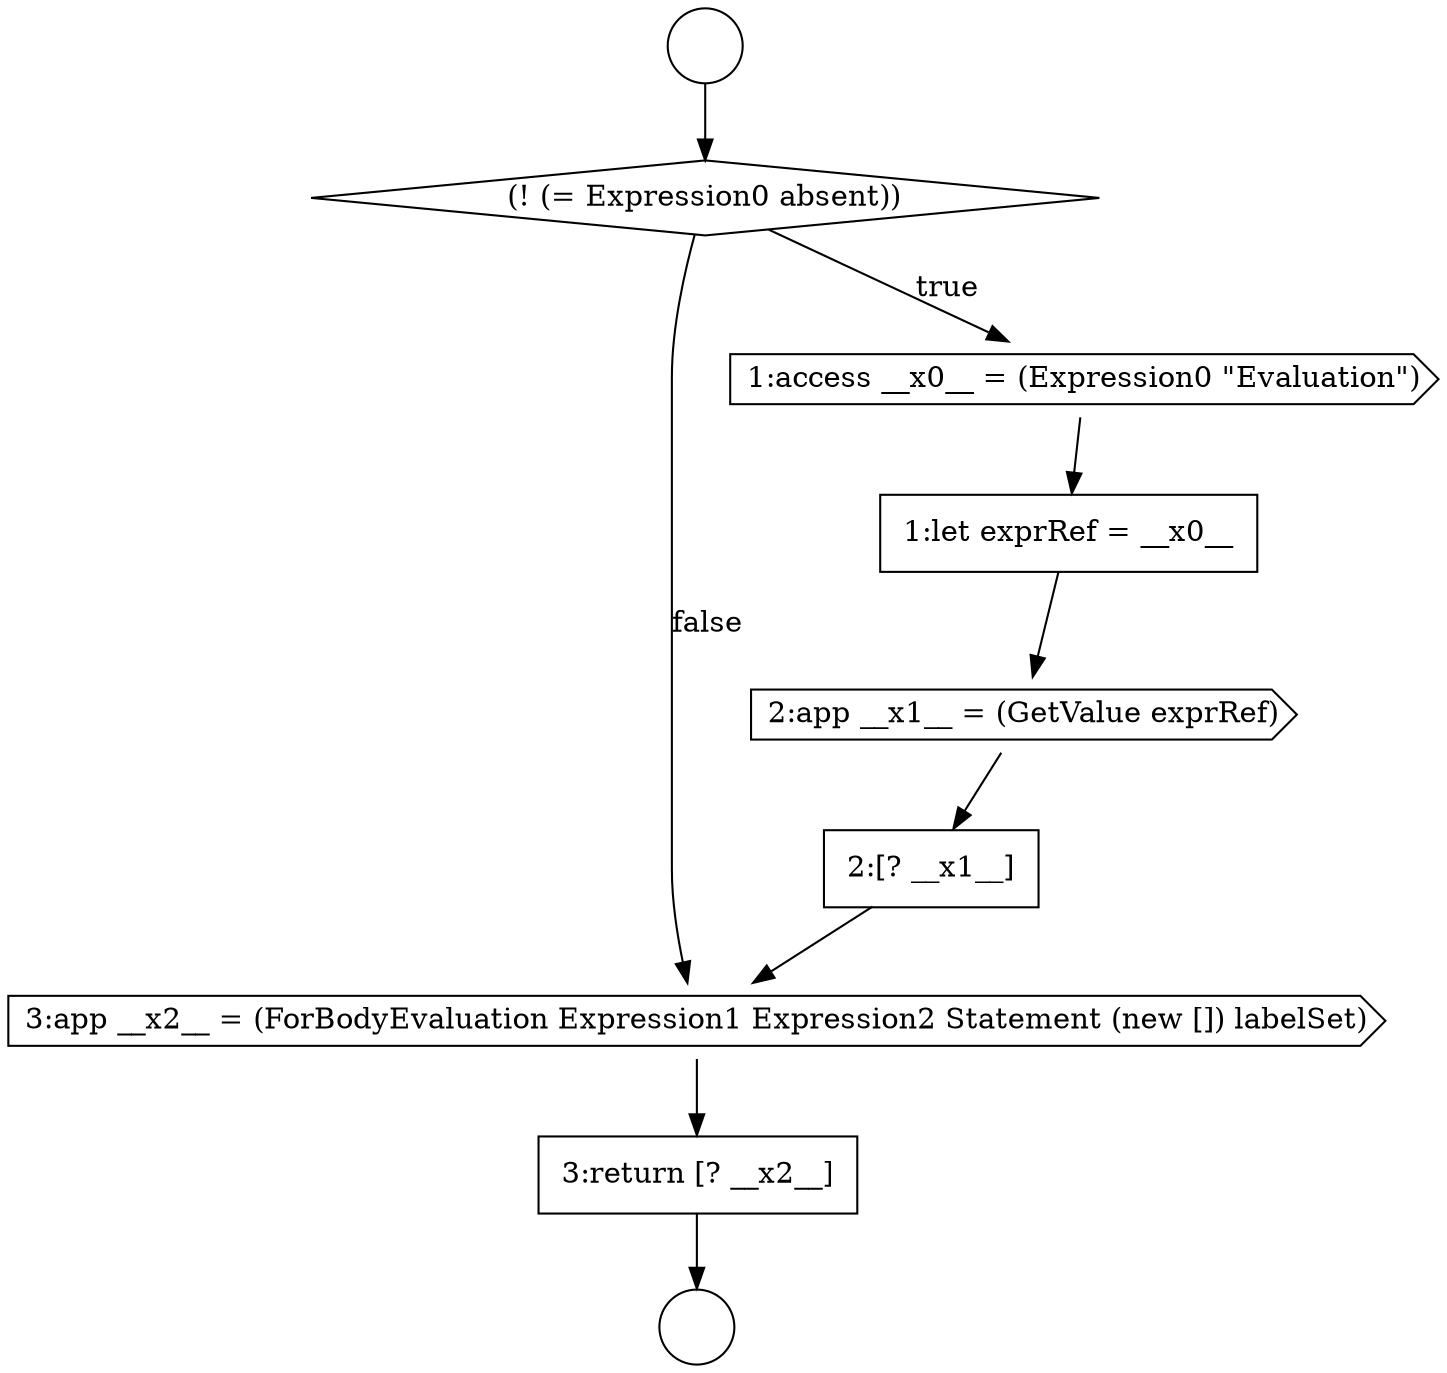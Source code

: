 digraph {
  node6523 [shape=circle label=" " color="black" fillcolor="white" style=filled]
  node6529 [shape=none, margin=0, label=<<font color="black">
    <table border="0" cellborder="1" cellspacing="0" cellpadding="10">
      <tr><td align="left">2:[? __x1__]</td></tr>
    </table>
  </font>> color="black" fillcolor="white" style=filled]
  node6528 [shape=cds, label=<<font color="black">2:app __x1__ = (GetValue exprRef)</font>> color="black" fillcolor="white" style=filled]
  node6524 [shape=circle label=" " color="black" fillcolor="white" style=filled]
  node6525 [shape=diamond, label=<<font color="black">(! (= Expression0 absent))</font>> color="black" fillcolor="white" style=filled]
  node6530 [shape=cds, label=<<font color="black">3:app __x2__ = (ForBodyEvaluation Expression1 Expression2 Statement (new []) labelSet)</font>> color="black" fillcolor="white" style=filled]
  node6527 [shape=none, margin=0, label=<<font color="black">
    <table border="0" cellborder="1" cellspacing="0" cellpadding="10">
      <tr><td align="left">1:let exprRef = __x0__</td></tr>
    </table>
  </font>> color="black" fillcolor="white" style=filled]
  node6526 [shape=cds, label=<<font color="black">1:access __x0__ = (Expression0 &quot;Evaluation&quot;)</font>> color="black" fillcolor="white" style=filled]
  node6531 [shape=none, margin=0, label=<<font color="black">
    <table border="0" cellborder="1" cellspacing="0" cellpadding="10">
      <tr><td align="left">3:return [? __x2__]</td></tr>
    </table>
  </font>> color="black" fillcolor="white" style=filled]
  node6528 -> node6529 [ color="black"]
  node6529 -> node6530 [ color="black"]
  node6525 -> node6526 [label=<<font color="black">true</font>> color="black"]
  node6525 -> node6530 [label=<<font color="black">false</font>> color="black"]
  node6526 -> node6527 [ color="black"]
  node6523 -> node6525 [ color="black"]
  node6527 -> node6528 [ color="black"]
  node6530 -> node6531 [ color="black"]
  node6531 -> node6524 [ color="black"]
}
